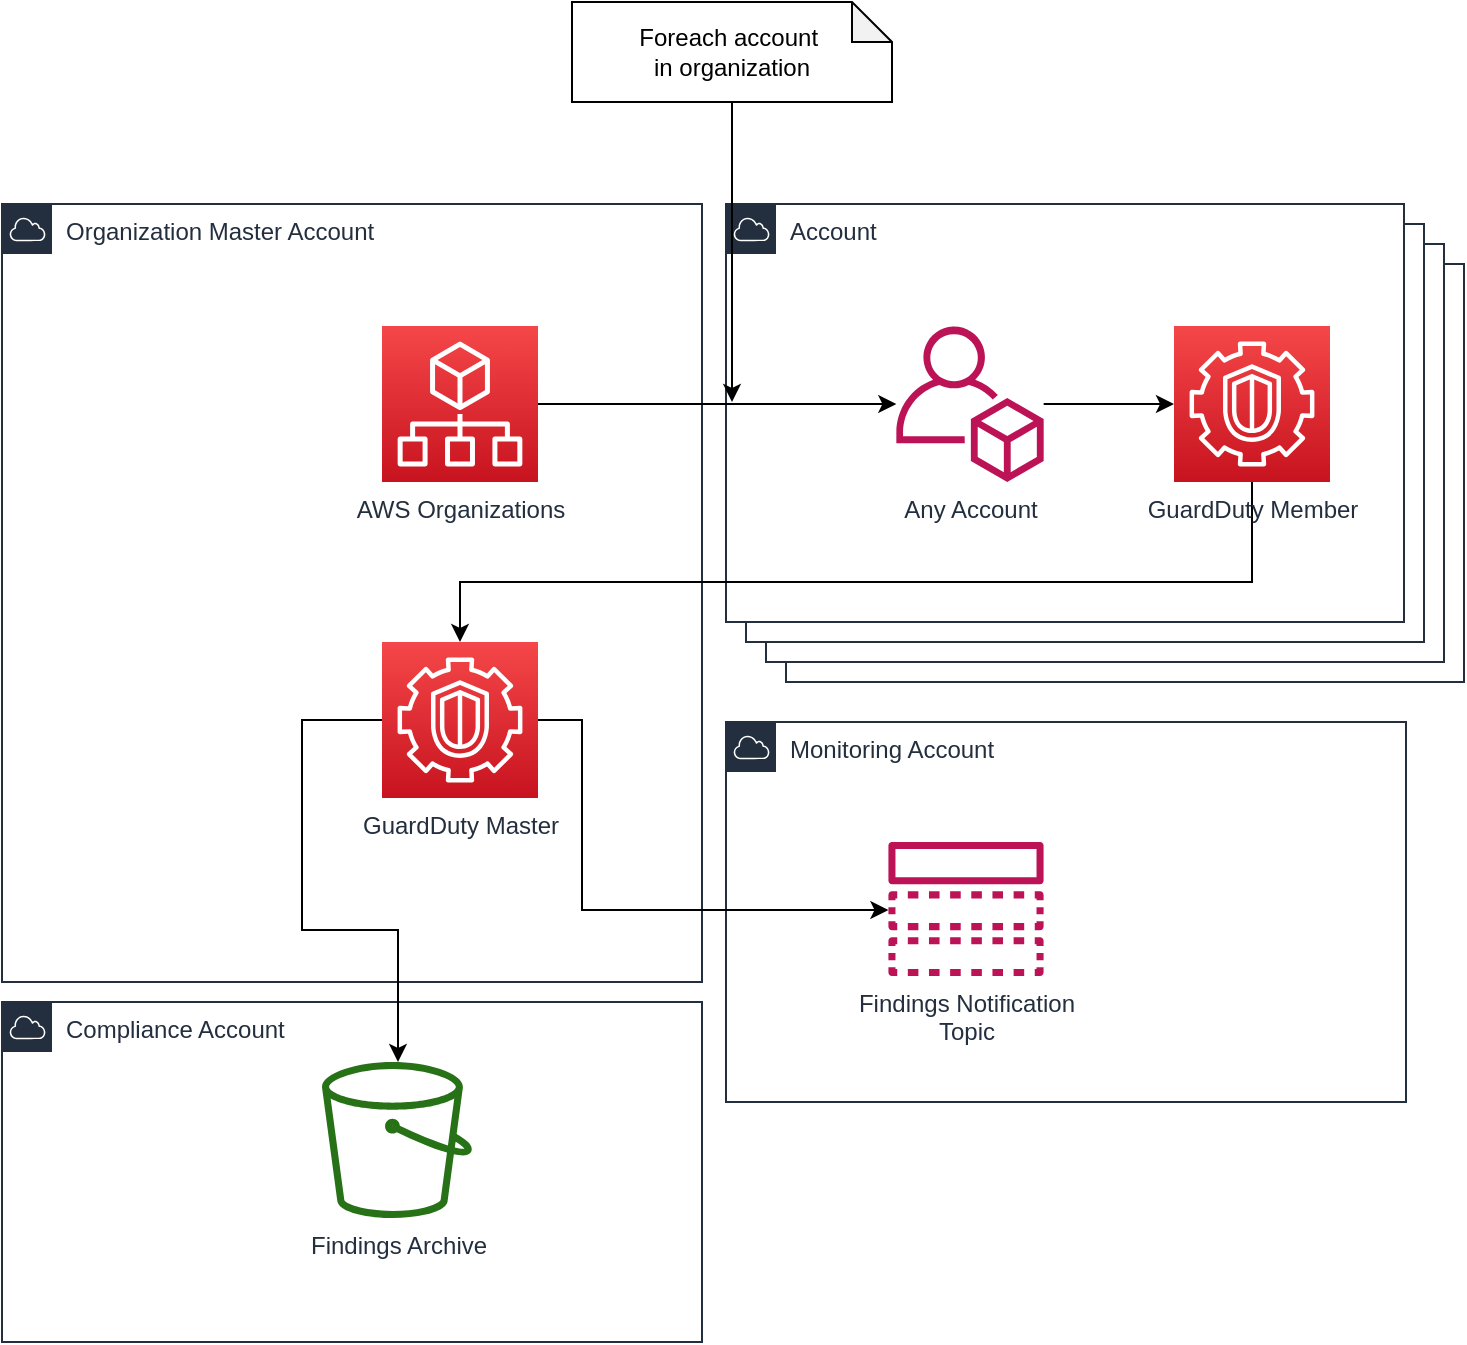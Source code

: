 <mxfile version="12.4.2" type="device" pages="1"><diagram id="YxeRRI7OYOyXLuMw0ghk" name="Page-1"><mxGraphModel dx="1186" dy="875" grid="1" gridSize="10" guides="1" tooltips="1" connect="1" arrows="1" fold="1" page="1" pageScale="1" pageWidth="827" pageHeight="1169" math="0" shadow="0"><root><mxCell id="0"/><mxCell id="1" parent="0"/><mxCell id="ThxGkCuVxkDrNyZ_TtGS-1" value="Compliance Account" style="points=[[0,0],[0.25,0],[0.5,0],[0.75,0],[1,0],[1,0.25],[1,0.5],[1,0.75],[1,1],[0.75,1],[0.5,1],[0.25,1],[0,1],[0,0.75],[0,0.5],[0,0.25]];outlineConnect=0;gradientColor=none;html=1;whiteSpace=wrap;fontSize=12;fontStyle=0;shape=mxgraph.aws4.group;grIcon=mxgraph.aws4.group_aws_cloud;strokeColor=#232F3E;fillColor=#ffffff;verticalAlign=top;align=left;spacingLeft=30;fontColor=#232F3E;dashed=0;" vertex="1" parent="1"><mxGeometry x="60" y="600" width="350" height="170" as="geometry"/></mxCell><mxCell id="pNwFo2h7Ff0MkbPjzWOB-2" value="Organization Master Account&amp;nbsp;" style="points=[[0,0],[0.25,0],[0.5,0],[0.75,0],[1,0],[1,0.25],[1,0.5],[1,0.75],[1,1],[0.75,1],[0.5,1],[0.25,1],[0,1],[0,0.75],[0,0.5],[0,0.25]];outlineConnect=0;gradientColor=none;html=1;whiteSpace=wrap;fontSize=12;fontStyle=0;shape=mxgraph.aws4.group;grIcon=mxgraph.aws4.group_aws_cloud;strokeColor=#232F3E;fillColor=#ffffff;verticalAlign=top;align=left;spacingLeft=30;fontColor=#232F3E;dashed=0;" parent="1" vertex="1"><mxGeometry x="60" y="201" width="350" height="389" as="geometry"/></mxCell><mxCell id="pNwFo2h7Ff0MkbPjzWOB-23" style="edgeStyle=orthogonalEdgeStyle;rounded=0;orthogonalLoop=1;jettySize=auto;html=1;fontColor=#232F3E;" parent="1" source="pNwFo2h7Ff0MkbPjzWOB-1" target="pNwFo2h7Ff0MkbPjzWOB-15" edge="1"><mxGeometry relative="1" as="geometry"><Array as="points"><mxPoint x="210" y="459"/><mxPoint x="210" y="564"/><mxPoint x="258" y="564"/></Array></mxGeometry></mxCell><mxCell id="pNwFo2h7Ff0MkbPjzWOB-1" value="GuardDuty Master" style="outlineConnect=0;fontColor=#232F3E;gradientColor=#F54749;gradientDirection=north;fillColor=#C7131F;strokeColor=#ffffff;dashed=0;verticalLabelPosition=bottom;verticalAlign=top;align=center;html=1;fontSize=12;fontStyle=0;aspect=fixed;shape=mxgraph.aws4.resourceIcon;resIcon=mxgraph.aws4.guardduty;" parent="1" vertex="1"><mxGeometry x="250" y="420" width="78" height="78" as="geometry"/></mxCell><mxCell id="pNwFo2h7Ff0MkbPjzWOB-3" value="Account" style="points=[[0,0],[0.25,0],[0.5,0],[0.75,0],[1,0],[1,0.25],[1,0.5],[1,0.75],[1,1],[0.75,1],[0.5,1],[0.25,1],[0,1],[0,0.75],[0,0.5],[0,0.25]];outlineConnect=0;gradientColor=none;html=1;whiteSpace=wrap;fontSize=12;fontStyle=0;shape=mxgraph.aws4.group;grIcon=mxgraph.aws4.group_aws_cloud;strokeColor=#232F3E;fillColor=#ffffff;verticalAlign=top;align=left;spacingLeft=30;fontColor=#232F3E;dashed=0;" parent="1" vertex="1"><mxGeometry x="452" y="231" width="339" height="209" as="geometry"/></mxCell><mxCell id="pNwFo2h7Ff0MkbPjzWOB-4" value="Account" style="points=[[0,0],[0.25,0],[0.5,0],[0.75,0],[1,0],[1,0.25],[1,0.5],[1,0.75],[1,1],[0.75,1],[0.5,1],[0.25,1],[0,1],[0,0.75],[0,0.5],[0,0.25]];outlineConnect=0;gradientColor=none;html=1;whiteSpace=wrap;fontSize=12;fontStyle=0;shape=mxgraph.aws4.group;grIcon=mxgraph.aws4.group_aws_cloud;strokeColor=#232F3E;fillColor=#ffffff;verticalAlign=top;align=left;spacingLeft=30;fontColor=#232F3E;dashed=0;" parent="1" vertex="1"><mxGeometry x="442" y="221" width="339" height="209" as="geometry"/></mxCell><mxCell id="pNwFo2h7Ff0MkbPjzWOB-5" value="Account" style="points=[[0,0],[0.25,0],[0.5,0],[0.75,0],[1,0],[1,0.25],[1,0.5],[1,0.75],[1,1],[0.75,1],[0.5,1],[0.25,1],[0,1],[0,0.75],[0,0.5],[0,0.25]];outlineConnect=0;gradientColor=none;html=1;whiteSpace=wrap;fontSize=12;fontStyle=0;shape=mxgraph.aws4.group;grIcon=mxgraph.aws4.group_aws_cloud;strokeColor=#232F3E;fillColor=#ffffff;verticalAlign=top;align=left;spacingLeft=30;fontColor=#232F3E;dashed=0;" parent="1" vertex="1"><mxGeometry x="432" y="211" width="339" height="209" as="geometry"/></mxCell><mxCell id="pNwFo2h7Ff0MkbPjzWOB-6" value="Account" style="points=[[0,0],[0.25,0],[0.5,0],[0.75,0],[1,0],[1,0.25],[1,0.5],[1,0.75],[1,1],[0.75,1],[0.5,1],[0.25,1],[0,1],[0,0.75],[0,0.5],[0,0.25]];outlineConnect=0;gradientColor=none;html=1;whiteSpace=wrap;fontSize=12;fontStyle=0;shape=mxgraph.aws4.group;grIcon=mxgraph.aws4.group_aws_cloud;strokeColor=#232F3E;fillColor=#ffffff;verticalAlign=top;align=left;spacingLeft=30;fontColor=#232F3E;dashed=0;" parent="1" vertex="1"><mxGeometry x="422" y="201" width="339" height="209" as="geometry"/></mxCell><mxCell id="pNwFo2h7Ff0MkbPjzWOB-7" style="edgeStyle=orthogonalEdgeStyle;rounded=0;orthogonalLoop=1;jettySize=auto;html=1;" parent="1" source="pNwFo2h7Ff0MkbPjzWOB-8" edge="1"><mxGeometry relative="1" as="geometry"><mxPoint x="425" y="300" as="targetPoint"/></mxGeometry></mxCell><mxCell id="pNwFo2h7Ff0MkbPjzWOB-8" value="Foreach account&amp;nbsp;&lt;br&gt;in organization" style="shape=note;whiteSpace=wrap;html=1;backgroundOutline=1;darkOpacity=0.05;strokeColor=#000000;fillColor=#FFFFFF;size=20;" parent="1" vertex="1"><mxGeometry x="345" y="100" width="160" height="50" as="geometry"/></mxCell><mxCell id="pNwFo2h7Ff0MkbPjzWOB-30" style="edgeStyle=orthogonalEdgeStyle;rounded=0;orthogonalLoop=1;jettySize=auto;html=1;fontColor=#232F3E;" parent="1" source="pNwFo2h7Ff0MkbPjzWOB-11" target="pNwFo2h7Ff0MkbPjzWOB-1" edge="1"><mxGeometry relative="1" as="geometry"><Array as="points"><mxPoint x="685" y="390"/><mxPoint x="289" y="390"/></Array></mxGeometry></mxCell><mxCell id="pNwFo2h7Ff0MkbPjzWOB-11" value="GuardDuty Member" style="outlineConnect=0;fontColor=#232F3E;gradientColor=#F54749;gradientDirection=north;fillColor=#C7131F;strokeColor=#ffffff;dashed=0;verticalLabelPosition=bottom;verticalAlign=top;align=center;html=1;fontSize=12;fontStyle=0;aspect=fixed;shape=mxgraph.aws4.resourceIcon;resIcon=mxgraph.aws4.guardduty;" parent="1" vertex="1"><mxGeometry x="646" y="262" width="78" height="78" as="geometry"/></mxCell><mxCell id="pNwFo2h7Ff0MkbPjzWOB-14" value="Monitoring Account" style="points=[[0,0],[0.25,0],[0.5,0],[0.75,0],[1,0],[1,0.25],[1,0.5],[1,0.75],[1,1],[0.75,1],[0.5,1],[0.25,1],[0,1],[0,0.75],[0,0.5],[0,0.25]];outlineConnect=0;gradientColor=none;html=1;whiteSpace=wrap;fontSize=12;fontStyle=0;shape=mxgraph.aws4.group;grIcon=mxgraph.aws4.group_aws_cloud;strokeColor=#232F3E;fillColor=#ffffff;verticalAlign=top;align=left;spacingLeft=30;fontColor=#232F3E;dashed=0;" parent="1" vertex="1"><mxGeometry x="422" y="460" width="340" height="190" as="geometry"/></mxCell><mxCell id="pNwFo2h7Ff0MkbPjzWOB-15" value="Findings Archive" style="outlineConnect=0;fontColor=#232F3E;gradientColor=none;fillColor=#277116;strokeColor=none;dashed=0;verticalLabelPosition=bottom;verticalAlign=top;align=center;html=1;fontSize=12;fontStyle=0;aspect=fixed;pointerEvents=1;shape=mxgraph.aws4.bucket;" parent="1" vertex="1"><mxGeometry x="220" y="630" width="75" height="78" as="geometry"/></mxCell><mxCell id="pNwFo2h7Ff0MkbPjzWOB-16" value="Findings Notification&lt;br&gt;Topic" style="outlineConnect=0;fontColor=#232F3E;gradientColor=none;fillColor=#BC1356;strokeColor=none;dashed=0;verticalLabelPosition=bottom;verticalAlign=top;align=center;html=1;fontSize=12;fontStyle=0;aspect=fixed;pointerEvents=1;shape=mxgraph.aws4.topic;" parent="1" vertex="1"><mxGeometry x="503" y="520" width="78" height="67" as="geometry"/></mxCell><mxCell id="pNwFo2h7Ff0MkbPjzWOB-24" style="edgeStyle=orthogonalEdgeStyle;rounded=0;orthogonalLoop=1;jettySize=auto;html=1;fontColor=#232F3E;" parent="1" source="pNwFo2h7Ff0MkbPjzWOB-1" target="pNwFo2h7Ff0MkbPjzWOB-16" edge="1"><mxGeometry relative="1" as="geometry"><Array as="points"><mxPoint x="350" y="459"/><mxPoint x="350" y="554"/></Array></mxGeometry></mxCell><mxCell id="pNwFo2h7Ff0MkbPjzWOB-25" style="edgeStyle=orthogonalEdgeStyle;rounded=0;orthogonalLoop=1;jettySize=auto;html=1;" parent="1" source="pNwFo2h7Ff0MkbPjzWOB-27" target="pNwFo2h7Ff0MkbPjzWOB-26" edge="1"><mxGeometry relative="1" as="geometry"><mxPoint x="358" y="296" as="sourcePoint"/></mxGeometry></mxCell><mxCell id="pNwFo2h7Ff0MkbPjzWOB-29" style="edgeStyle=orthogonalEdgeStyle;rounded=0;orthogonalLoop=1;jettySize=auto;html=1;fontColor=#232F3E;" parent="1" source="pNwFo2h7Ff0MkbPjzWOB-26" target="pNwFo2h7Ff0MkbPjzWOB-11" edge="1"><mxGeometry relative="1" as="geometry"/></mxCell><mxCell id="pNwFo2h7Ff0MkbPjzWOB-26" value="Any Account" style="outlineConnect=0;fontColor=#232F3E;gradientColor=none;fillColor=#BC1356;strokeColor=none;dashed=0;verticalLabelPosition=bottom;verticalAlign=top;align=center;html=1;fontSize=12;fontStyle=0;aspect=fixed;pointerEvents=1;shape=mxgraph.aws4.organizations_account;" parent="1" vertex="1"><mxGeometry x="507" y="262" width="74" height="78" as="geometry"/></mxCell><mxCell id="pNwFo2h7Ff0MkbPjzWOB-27" value="AWS Organizations&lt;br&gt;" style="outlineConnect=0;fontColor=#232F3E;gradientColor=#F54749;gradientDirection=north;fillColor=#C7131F;strokeColor=#ffffff;dashed=0;verticalLabelPosition=bottom;verticalAlign=top;align=center;html=1;fontSize=12;fontStyle=0;aspect=fixed;shape=mxgraph.aws4.resourceIcon;resIcon=mxgraph.aws4.organizations;" parent="1" vertex="1"><mxGeometry x="250" y="262" width="78" height="78" as="geometry"/></mxCell></root></mxGraphModel></diagram></mxfile>